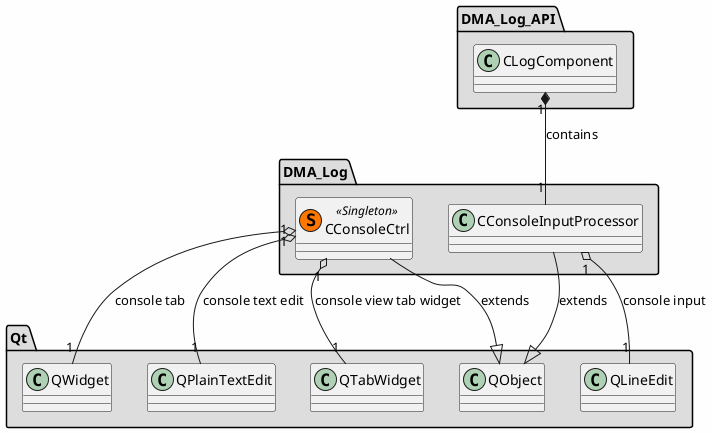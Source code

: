 
@startuml

skinparam backgroundColor #FEFEFE
skinparam wrapWidth 600
package "DMA_Log" #DDDDDD
{

class "CConsoleCtrl"<< (S,#FF7700) Singleton >>
{
}

class "CConsoleInputProcessor"
{
}

}

package "DMA_Log_API" #DDDDDD
{

class "CLogComponent"
{
}

}

package "Qt" #DDDDDD
{

class "QLineEdit"
{
}

class "QObject"
{
}

class "QPlainTextEdit"
{
}

class "QTabWidget"
{
}

class "QWidget"
{
}

}

'====================Inheritance section====================
QObject <|-- CConsoleCtrl : extends
QObject <|-- CConsoleInputProcessor : extends

'====================Dependencies section====================
CConsoleCtrl "1" o-- "1" QPlainTextEdit : console text edit
CConsoleCtrl "1" o-- "1" QTabWidget : console view tab widget
CConsoleCtrl "1" o-- "1" QWidget : console tab
CConsoleInputProcessor "1" o-- "1" QLineEdit : console input
CLogComponent "1" *-- "1" CConsoleInputProcessor : contains

@enduml